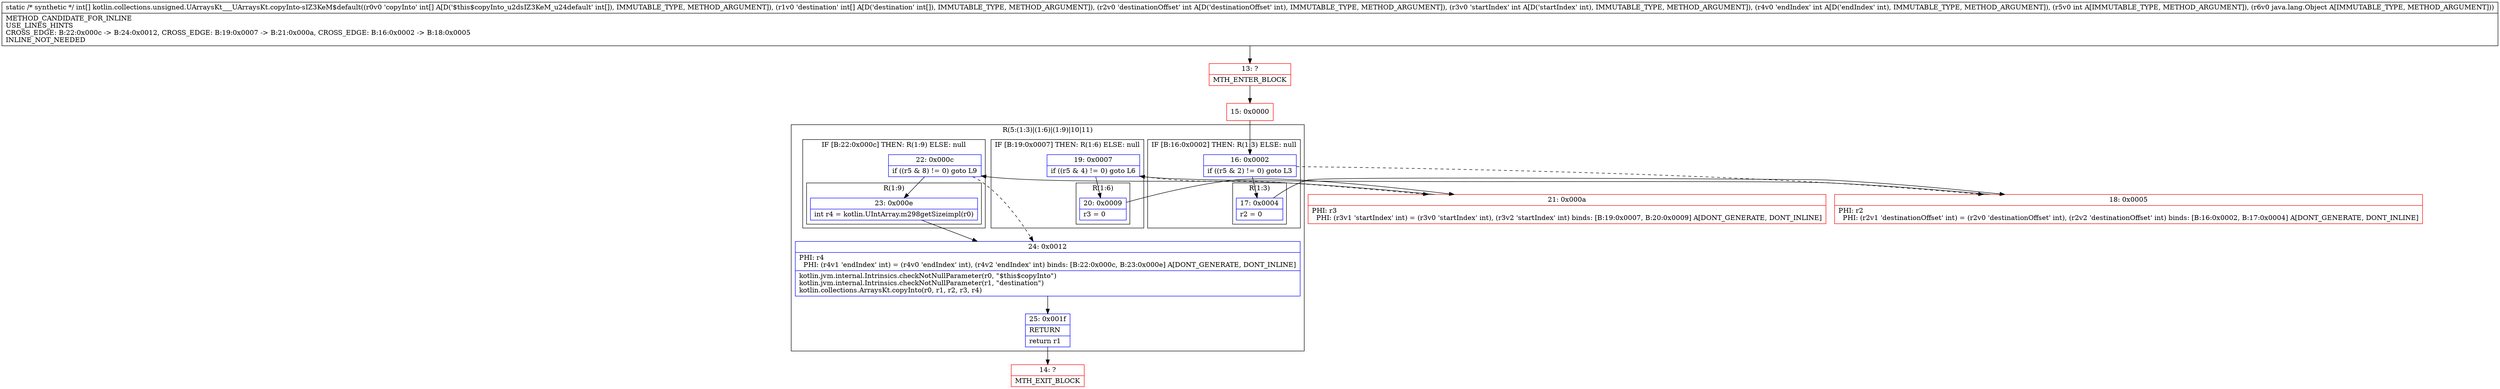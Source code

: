 digraph "CFG forkotlin.collections.unsigned.UArraysKt___UArraysKt.copyInto\-sIZ3KeM$default([I[IIIIILjava\/lang\/Object;)[I" {
subgraph cluster_Region_544458201 {
label = "R(5:(1:3)|(1:6)|(1:9)|10|11)";
node [shape=record,color=blue];
subgraph cluster_IfRegion_1228660154 {
label = "IF [B:16:0x0002] THEN: R(1:3) ELSE: null";
node [shape=record,color=blue];
Node_16 [shape=record,label="{16\:\ 0x0002|if ((r5 & 2) != 0) goto L3\l}"];
subgraph cluster_Region_1133681482 {
label = "R(1:3)";
node [shape=record,color=blue];
Node_17 [shape=record,label="{17\:\ 0x0004|r2 = 0\l}"];
}
}
subgraph cluster_IfRegion_2040341049 {
label = "IF [B:19:0x0007] THEN: R(1:6) ELSE: null";
node [shape=record,color=blue];
Node_19 [shape=record,label="{19\:\ 0x0007|if ((r5 & 4) != 0) goto L6\l}"];
subgraph cluster_Region_1207856606 {
label = "R(1:6)";
node [shape=record,color=blue];
Node_20 [shape=record,label="{20\:\ 0x0009|r3 = 0\l}"];
}
}
subgraph cluster_IfRegion_1346350742 {
label = "IF [B:22:0x000c] THEN: R(1:9) ELSE: null";
node [shape=record,color=blue];
Node_22 [shape=record,label="{22\:\ 0x000c|if ((r5 & 8) != 0) goto L9\l}"];
subgraph cluster_Region_119551760 {
label = "R(1:9)";
node [shape=record,color=blue];
Node_23 [shape=record,label="{23\:\ 0x000e|int r4 = kotlin.UIntArray.m298getSizeimpl(r0)\l}"];
}
}
Node_24 [shape=record,label="{24\:\ 0x0012|PHI: r4 \l  PHI: (r4v1 'endIndex' int) = (r4v0 'endIndex' int), (r4v2 'endIndex' int) binds: [B:22:0x000c, B:23:0x000e] A[DONT_GENERATE, DONT_INLINE]\l|kotlin.jvm.internal.Intrinsics.checkNotNullParameter(r0, \"$this$copyInto\")\lkotlin.jvm.internal.Intrinsics.checkNotNullParameter(r1, \"destination\")\lkotlin.collections.ArraysKt.copyInto(r0, r1, r2, r3, r4)\l}"];
Node_25 [shape=record,label="{25\:\ 0x001f|RETURN\l|return r1\l}"];
}
Node_13 [shape=record,color=red,label="{13\:\ ?|MTH_ENTER_BLOCK\l}"];
Node_15 [shape=record,color=red,label="{15\:\ 0x0000}"];
Node_18 [shape=record,color=red,label="{18\:\ 0x0005|PHI: r2 \l  PHI: (r2v1 'destinationOffset' int) = (r2v0 'destinationOffset' int), (r2v2 'destinationOffset' int) binds: [B:16:0x0002, B:17:0x0004] A[DONT_GENERATE, DONT_INLINE]\l}"];
Node_21 [shape=record,color=red,label="{21\:\ 0x000a|PHI: r3 \l  PHI: (r3v1 'startIndex' int) = (r3v0 'startIndex' int), (r3v2 'startIndex' int) binds: [B:19:0x0007, B:20:0x0009] A[DONT_GENERATE, DONT_INLINE]\l}"];
Node_14 [shape=record,color=red,label="{14\:\ ?|MTH_EXIT_BLOCK\l}"];
MethodNode[shape=record,label="{static \/* synthetic *\/ int[] kotlin.collections.unsigned.UArraysKt___UArraysKt.copyInto\-sIZ3KeM$default((r0v0 'copyInto' int[] A[D('$this$copyInto_u2dsIZ3KeM_u24default' int[]), IMMUTABLE_TYPE, METHOD_ARGUMENT]), (r1v0 'destination' int[] A[D('destination' int[]), IMMUTABLE_TYPE, METHOD_ARGUMENT]), (r2v0 'destinationOffset' int A[D('destinationOffset' int), IMMUTABLE_TYPE, METHOD_ARGUMENT]), (r3v0 'startIndex' int A[D('startIndex' int), IMMUTABLE_TYPE, METHOD_ARGUMENT]), (r4v0 'endIndex' int A[D('endIndex' int), IMMUTABLE_TYPE, METHOD_ARGUMENT]), (r5v0 int A[IMMUTABLE_TYPE, METHOD_ARGUMENT]), (r6v0 java.lang.Object A[IMMUTABLE_TYPE, METHOD_ARGUMENT]))  | METHOD_CANDIDATE_FOR_INLINE\lUSE_LINES_HINTS\lCROSS_EDGE: B:22:0x000c \-\> B:24:0x0012, CROSS_EDGE: B:19:0x0007 \-\> B:21:0x000a, CROSS_EDGE: B:16:0x0002 \-\> B:18:0x0005\lINLINE_NOT_NEEDED\l}"];
MethodNode -> Node_13;Node_16 -> Node_17;
Node_16 -> Node_18[style=dashed];
Node_17 -> Node_18;
Node_19 -> Node_20;
Node_19 -> Node_21[style=dashed];
Node_20 -> Node_21;
Node_22 -> Node_23;
Node_22 -> Node_24[style=dashed];
Node_23 -> Node_24;
Node_24 -> Node_25;
Node_25 -> Node_14;
Node_13 -> Node_15;
Node_15 -> Node_16;
Node_18 -> Node_19;
Node_21 -> Node_22;
}

